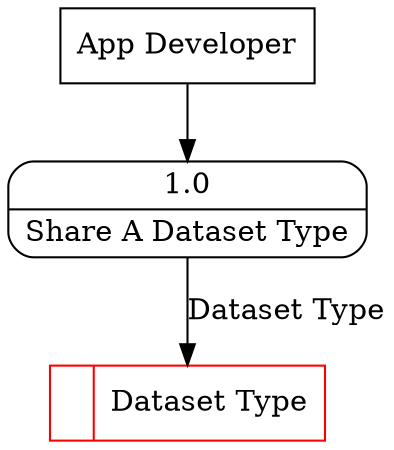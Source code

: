 digraph dfd2{ 
node[shape=record]
200 [label="<f0>  |<f1> Dataset Type " color=red];
201 [label="App Developer" shape=box];
202 [label="{<f0> 1.0|<f1> Share A Dataset Type }" shape=Mrecord];
201 -> 202
202 -> 200 [label="Dataset Type"]
}
